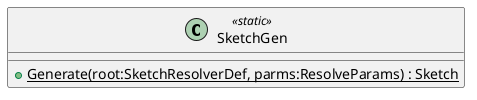 @startuml
class SketchGen <<static>> {
    + {static} Generate(root:SketchResolverDef, parms:ResolveParams) : Sketch
}
@enduml
